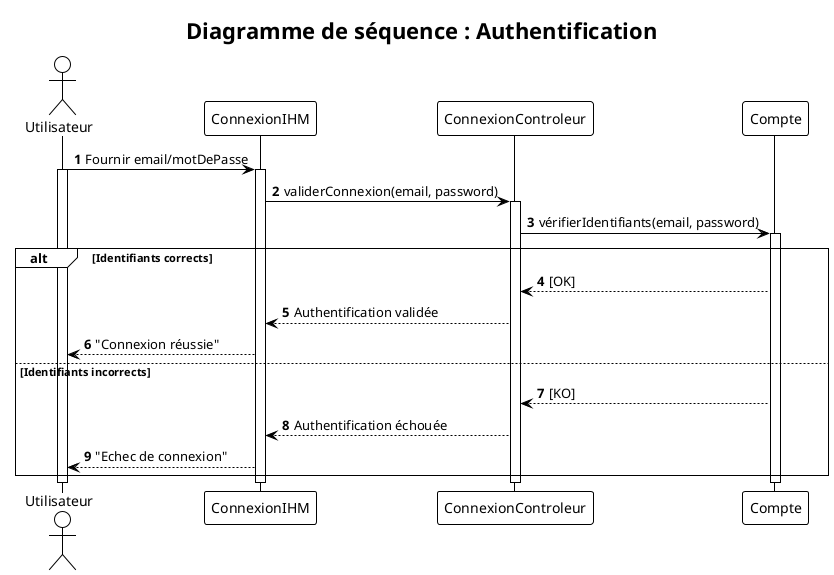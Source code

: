 @startuml
!theme plain
autonumber

actor "Utilisateur" as U
participant "ConnexionIHM" as CIHM
participant "ConnexionControleur" as CC
participant "Compte" as C

title Diagramme de séquence : Authentification

U -> CIHM : Fournir email/motDePasse
activate U
activate CIHM

CIHM -> CC : validerConnexion(email, password)
activate CC

CC -> C : vérifierIdentifiants(email, password)
activate C

alt Identifiants corrects
    C --> CC : [OK]
    CC --> CIHM : Authentification validée
    CIHM --> U : "Connexion réussie"
else Identifiants incorrects
    C --> CC : [KO]
    CC --> CIHM : Authentification échouée
    CIHM --> U : "Echec de connexion"
end

deactivate C
deactivate CC
deactivate CIHM
deactivate U
@enduml